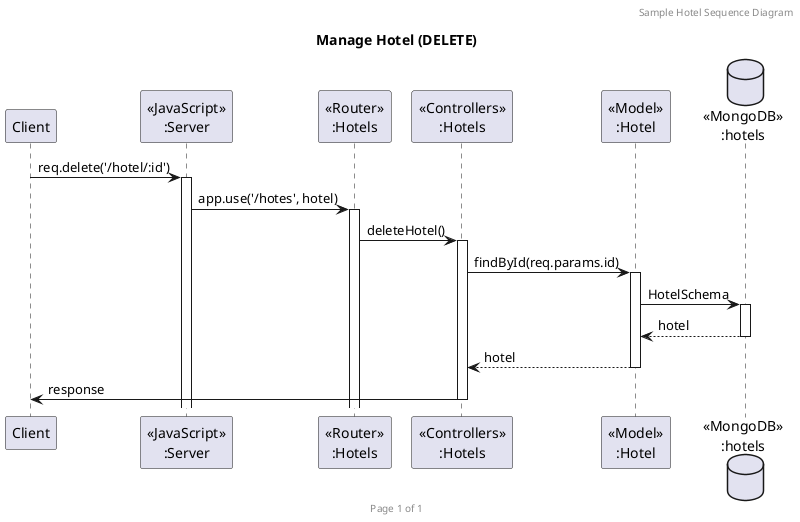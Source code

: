 @startuml Manage Hotel (DELETE)

header Sample Hotel Sequence Diagram
footer Page %page% of %lastpage%
title "Manage Hotel (DELETE)"

participant "Client" as client
participant "<<JavaScript>>\n:Server" as server
participant "<<Router>>\n:Hotels" as routerHotels
participant "<<Controllers>>\n:Hotels" as controllersHotels
participant "<<Model>>\n:Hotel" as modelHotel
database "<<MongoDB>>\n:hotels" as HotelsDatabase

client -> server ++:req.delete('/hotel/:id')
server -> routerHotels ++:app.use('/hotes', hotel)
routerHotels -> controllersHotels ++:deleteHotel()
controllersHotels -> modelHotel ++:findById(req.params.id)
modelHotel -> HotelsDatabase ++: HotelSchema
HotelsDatabase --> modelHotel --: hotel
controllersHotels <-- modelHotel --: hotel
controllersHotels -> client --: response

@enduml
